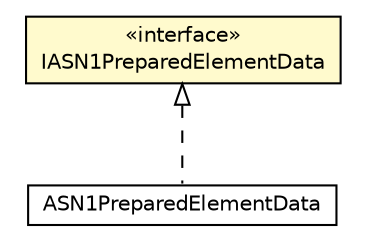 #!/usr/local/bin/dot
#
# Class diagram 
# Generated by UMLGraph version R5_6-24-gf6e263 (http://www.umlgraph.org/)
#

digraph G {
	edge [fontname="Helvetica",fontsize=10,labelfontname="Helvetica",labelfontsize=10];
	node [fontname="Helvetica",fontsize=10,shape=plaintext];
	nodesep=0.25;
	ranksep=0.5;
	// org.universAAL.lddi.lib.ieeex73std.org.bn.coders.ASN1PreparedElementData
	c4492654 [label=<<table title="org.universAAL.lddi.lib.ieeex73std.org.bn.coders.ASN1PreparedElementData" border="0" cellborder="1" cellspacing="0" cellpadding="2" port="p" href="./ASN1PreparedElementData.html">
		<tr><td><table border="0" cellspacing="0" cellpadding="1">
<tr><td align="center" balign="center"> ASN1PreparedElementData </td></tr>
		</table></td></tr>
		</table>>, URL="./ASN1PreparedElementData.html", fontname="Helvetica", fontcolor="black", fontsize=10.0];
	// org.universAAL.lddi.lib.ieeex73std.org.bn.coders.IASN1PreparedElementData
	c4492655 [label=<<table title="org.universAAL.lddi.lib.ieeex73std.org.bn.coders.IASN1PreparedElementData" border="0" cellborder="1" cellspacing="0" cellpadding="2" port="p" bgcolor="lemonChiffon" href="./IASN1PreparedElementData.html">
		<tr><td><table border="0" cellspacing="0" cellpadding="1">
<tr><td align="center" balign="center"> &#171;interface&#187; </td></tr>
<tr><td align="center" balign="center"> IASN1PreparedElementData </td></tr>
		</table></td></tr>
		</table>>, URL="./IASN1PreparedElementData.html", fontname="Helvetica", fontcolor="black", fontsize=10.0];
	//org.universAAL.lddi.lib.ieeex73std.org.bn.coders.ASN1PreparedElementData implements org.universAAL.lddi.lib.ieeex73std.org.bn.coders.IASN1PreparedElementData
	c4492655:p -> c4492654:p [dir=back,arrowtail=empty,style=dashed];
}

